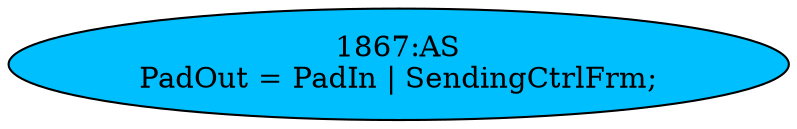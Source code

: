 strict digraph "" {
	node [label="\N"];
	"1867:AS"	 [ast="<pyverilog.vparser.ast.Assign object at 0x7f37fb69a490>",
		def_var="['PadOut']",
		fillcolor=deepskyblue,
		label="1867:AS
PadOut = PadIn | SendingCtrlFrm;",
		statements="[]",
		style=filled,
		typ=Assign,
		use_var="['PadIn', 'SendingCtrlFrm']"];
}
